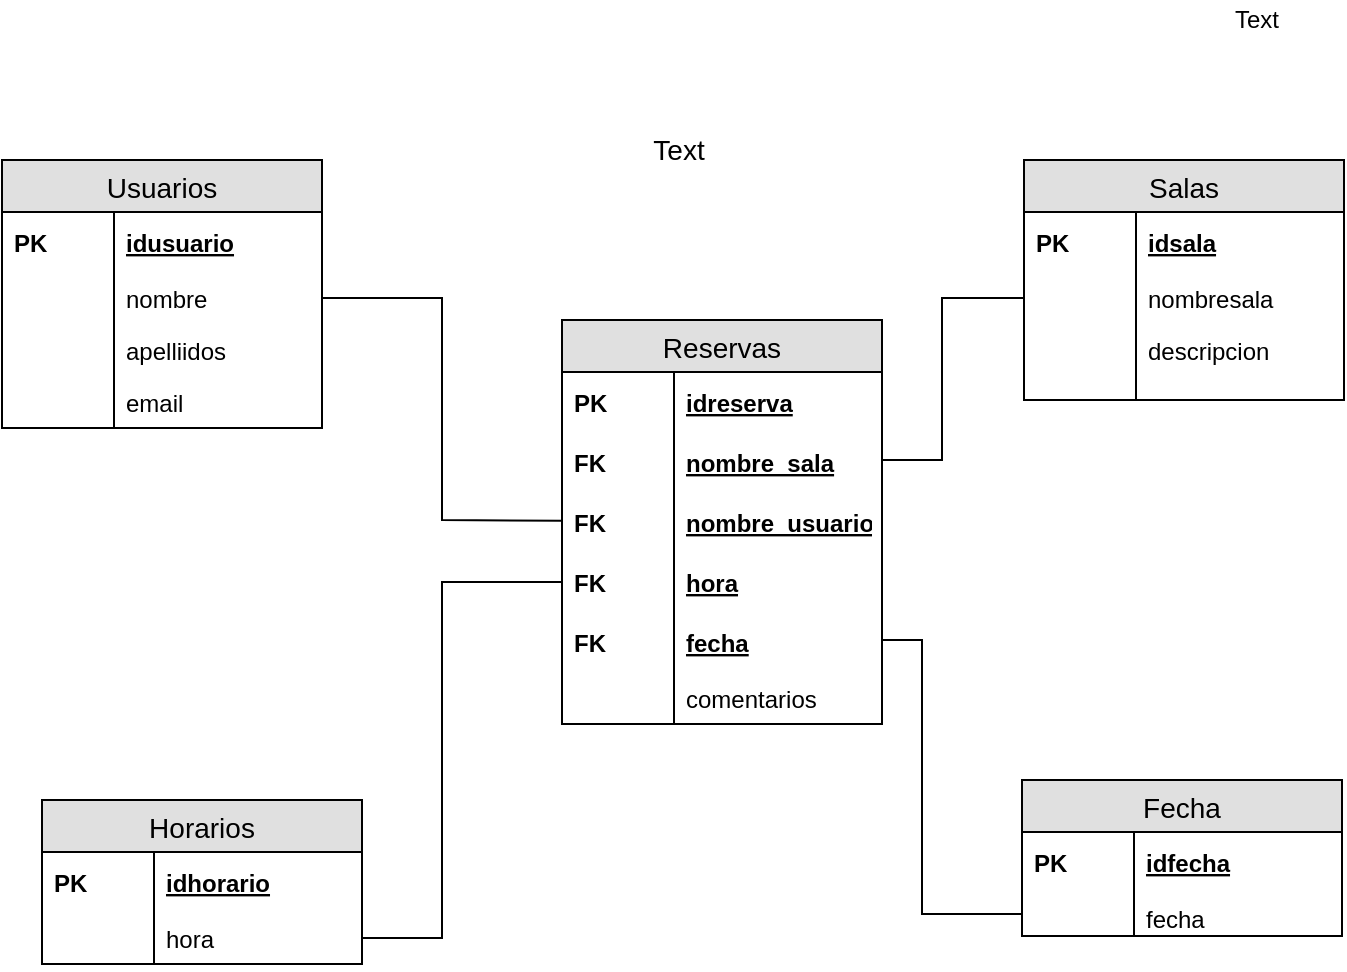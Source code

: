 <mxfile type="device" version="12.7.2"><diagram id="C5RBs43oDa-KdzZeNtuy" name="Page-1"><mxGraphModel grid="1" shadow="0" math="0" pageHeight="1169" pageWidth="827" pageScale="1" page="1" fold="1" arrows="1" connect="1" tooltips="1" guides="1" gridSize="10" dy="509" dx="893"><root><mxCell id="WIyWlLk6GJQsqaUBKTNV-0"/><mxCell id="WIyWlLk6GJQsqaUBKTNV-1" parent="WIyWlLk6GJQsqaUBKTNV-0"/><mxCell id="-u8FaUOL39WwhmXPZy3c-13" value="Text" parent="WIyWlLk6GJQsqaUBKTNV-1" vertex="1" style="text;html=1;align=center;verticalAlign=middle;resizable=0;points=[];autosize=1;"><mxGeometry as="geometry" height="20" width="40" y="40" x="747"/></mxCell><mxCell id="-u8FaUOL39WwhmXPZy3c-35" value="Usuarios" parent="WIyWlLk6GJQsqaUBKTNV-1" vertex="1" style="swimlane;fontStyle=0;childLayout=stackLayout;horizontal=1;startSize=26;fillColor=#e0e0e0;horizontalStack=0;resizeParent=1;resizeParentMax=0;resizeLast=0;collapsible=1;marginBottom=0;swimlaneFillColor=#ffffff;align=center;fontSize=14;"><mxGeometry as="geometry" height="134" width="160" y="120" x="140"/></mxCell><mxCell id="-u8FaUOL39WwhmXPZy3c-36" value="idusuario" parent="-u8FaUOL39WwhmXPZy3c-35" vertex="1" style="shape=partialRectangle;top=0;left=0;right=0;bottom=0;align=left;verticalAlign=middle;fillColor=none;spacingLeft=60;spacingRight=4;overflow=hidden;rotatable=0;points=[[0,0.5],[1,0.5]];portConstraint=eastwest;dropTarget=0;fontStyle=5;fontSize=12;"><mxGeometry as="geometry" height="30" width="160" y="26"/></mxCell><mxCell id="-u8FaUOL39WwhmXPZy3c-37" value="PK" parent="-u8FaUOL39WwhmXPZy3c-36" vertex="1" style="shape=partialRectangle;fontStyle=1;top=0;left=0;bottom=0;fillColor=none;align=left;verticalAlign=middle;spacingLeft=4;spacingRight=4;overflow=hidden;rotatable=0;points=[];portConstraint=eastwest;part=1;fontSize=12;" connectable="0"><mxGeometry as="geometry" height="30" width="56"/></mxCell><mxCell id="-u8FaUOL39WwhmXPZy3c-40" value="nombre&#10;" parent="-u8FaUOL39WwhmXPZy3c-35" vertex="1" style="shape=partialRectangle;top=0;left=0;right=0;bottom=0;align=left;verticalAlign=top;fillColor=none;spacingLeft=60;spacingRight=4;overflow=hidden;rotatable=0;points=[[0,0.5],[1,0.5]];portConstraint=eastwest;dropTarget=0;fontSize=12;"><mxGeometry as="geometry" height="26" width="160" y="56"/></mxCell><mxCell id="-u8FaUOL39WwhmXPZy3c-41" value="" parent="-u8FaUOL39WwhmXPZy3c-40" vertex="1" style="shape=partialRectangle;top=0;left=0;bottom=0;fillColor=none;align=left;verticalAlign=top;spacingLeft=4;spacingRight=4;overflow=hidden;rotatable=0;points=[];portConstraint=eastwest;part=1;fontSize=12;" connectable="0"><mxGeometry as="geometry" height="26" width="56"/></mxCell><mxCell id="-u8FaUOL39WwhmXPZy3c-43" value="apelliidos" parent="-u8FaUOL39WwhmXPZy3c-35" vertex="1" style="shape=partialRectangle;top=0;left=0;right=0;bottom=0;align=left;verticalAlign=top;fillColor=none;spacingLeft=60;spacingRight=4;overflow=hidden;rotatable=0;points=[[0,0.5],[1,0.5]];portConstraint=eastwest;dropTarget=0;fontSize=12;"><mxGeometry as="geometry" height="26" width="160" y="82"/></mxCell><mxCell id="-u8FaUOL39WwhmXPZy3c-44" value="" parent="-u8FaUOL39WwhmXPZy3c-43" vertex="1" style="shape=partialRectangle;fontStyle=1;top=0;left=0;bottom=0;fillColor=none;align=left;verticalAlign=top;spacingLeft=4;spacingRight=4;overflow=hidden;rotatable=0;points=[];portConstraint=eastwest;part=1;fontSize=12;" connectable="0"><mxGeometry as="geometry" height="26" width="56"/></mxCell><mxCell id="-u8FaUOL39WwhmXPZy3c-45" value="email" parent="-u8FaUOL39WwhmXPZy3c-35" vertex="1" style="shape=partialRectangle;top=0;left=0;right=0;bottom=0;align=left;verticalAlign=top;fillColor=none;spacingLeft=60;spacingRight=4;overflow=hidden;rotatable=0;points=[[0,0.5],[1,0.5]];portConstraint=eastwest;dropTarget=0;fontSize=12;"><mxGeometry as="geometry" height="26" width="160" y="108"/></mxCell><mxCell id="-u8FaUOL39WwhmXPZy3c-46" value="" parent="-u8FaUOL39WwhmXPZy3c-45" vertex="1" style="shape=partialRectangle;fontStyle=1;top=0;left=0;bottom=0;fillColor=none;align=left;verticalAlign=top;spacingLeft=4;spacingRight=4;overflow=hidden;rotatable=0;points=[];portConstraint=eastwest;part=1;fontSize=12;" connectable="0"><mxGeometry as="geometry" height="26" width="56"/></mxCell><mxCell id="-u8FaUOL39WwhmXPZy3c-50" value="Salas" parent="WIyWlLk6GJQsqaUBKTNV-1" vertex="1" style="swimlane;fontStyle=0;childLayout=stackLayout;horizontal=1;startSize=26;fillColor=#e0e0e0;horizontalStack=0;resizeParent=1;resizeParentMax=0;resizeLast=0;collapsible=1;marginBottom=0;swimlaneFillColor=#ffffff;align=center;fontSize=14;"><mxGeometry as="geometry" height="120" width="160" y="120" x="651"/></mxCell><mxCell id="-u8FaUOL39WwhmXPZy3c-51" value="idsala" parent="-u8FaUOL39WwhmXPZy3c-50" vertex="1" style="shape=partialRectangle;top=0;left=0;right=0;bottom=0;align=left;verticalAlign=middle;fillColor=none;spacingLeft=60;spacingRight=4;overflow=hidden;rotatable=0;points=[[0,0.5],[1,0.5]];portConstraint=eastwest;dropTarget=0;fontStyle=5;fontSize=12;"><mxGeometry as="geometry" height="30" width="160" y="26"/></mxCell><mxCell id="-u8FaUOL39WwhmXPZy3c-52" value="PK" parent="-u8FaUOL39WwhmXPZy3c-51" vertex="1" style="shape=partialRectangle;fontStyle=1;top=0;left=0;bottom=0;fillColor=none;align=left;verticalAlign=middle;spacingLeft=4;spacingRight=4;overflow=hidden;rotatable=0;points=[];portConstraint=eastwest;part=1;fontSize=12;" connectable="0"><mxGeometry as="geometry" height="30" width="56"/></mxCell><mxCell id="-u8FaUOL39WwhmXPZy3c-55" value="nombresala" parent="-u8FaUOL39WwhmXPZy3c-50" vertex="1" style="shape=partialRectangle;top=0;left=0;right=0;bottom=0;align=left;verticalAlign=top;fillColor=none;spacingLeft=60;spacingRight=4;overflow=hidden;rotatable=0;points=[[0,0.5],[1,0.5]];portConstraint=eastwest;dropTarget=0;fontSize=12;"><mxGeometry as="geometry" height="26" width="160" y="56"/></mxCell><mxCell id="-u8FaUOL39WwhmXPZy3c-56" value="" parent="-u8FaUOL39WwhmXPZy3c-55" vertex="1" style="shape=partialRectangle;top=0;left=0;bottom=0;fillColor=none;align=left;verticalAlign=top;spacingLeft=4;spacingRight=4;overflow=hidden;rotatable=0;points=[];portConstraint=eastwest;part=1;fontSize=12;" connectable="0"><mxGeometry as="geometry" height="26" width="56"/></mxCell><mxCell id="-u8FaUOL39WwhmXPZy3c-58" value="descripcion" parent="-u8FaUOL39WwhmXPZy3c-50" vertex="1" style="shape=partialRectangle;top=0;left=0;right=0;bottom=0;align=left;verticalAlign=top;fillColor=none;spacingLeft=60;spacingRight=4;overflow=hidden;rotatable=0;points=[[0,0.5],[1,0.5]];portConstraint=eastwest;dropTarget=0;fontSize=12;"><mxGeometry as="geometry" height="38" width="160" y="82"/></mxCell><mxCell id="-u8FaUOL39WwhmXPZy3c-59" value="" parent="-u8FaUOL39WwhmXPZy3c-58" vertex="1" style="shape=partialRectangle;fontStyle=1;top=0;left=0;bottom=0;fillColor=none;align=left;verticalAlign=top;spacingLeft=4;spacingRight=4;overflow=hidden;rotatable=0;points=[];portConstraint=eastwest;part=1;fontSize=12;" connectable="0"><mxGeometry as="geometry" height="38" width="56"/></mxCell><mxCell id="-u8FaUOL39WwhmXPZy3c-60" value="Reservas" parent="WIyWlLk6GJQsqaUBKTNV-1" vertex="1" style="swimlane;fontStyle=0;childLayout=stackLayout;horizontal=1;startSize=26;fillColor=#e0e0e0;horizontalStack=0;resizeParent=1;resizeParentMax=0;resizeLast=0;collapsible=1;marginBottom=0;swimlaneFillColor=#ffffff;align=center;fontSize=14;rounded=0;"><mxGeometry as="geometry" height="202" width="160" y="200" x="420"/></mxCell><mxCell id="-u8FaUOL39WwhmXPZy3c-61" value="idreserva" parent="-u8FaUOL39WwhmXPZy3c-60" vertex="1" style="shape=partialRectangle;top=0;left=0;right=0;bottom=0;align=left;verticalAlign=middle;fillColor=none;spacingLeft=60;spacingRight=4;overflow=hidden;rotatable=0;points=[[0,0.5],[1,0.5]];portConstraint=eastwest;dropTarget=0;fontStyle=5;fontSize=12;"><mxGeometry as="geometry" height="30" width="160" y="26"/></mxCell><mxCell id="-u8FaUOL39WwhmXPZy3c-62" value="PK" parent="-u8FaUOL39WwhmXPZy3c-61" vertex="1" style="shape=partialRectangle;fontStyle=1;top=0;left=0;bottom=0;fillColor=none;align=left;verticalAlign=middle;spacingLeft=4;spacingRight=4;overflow=hidden;rotatable=0;points=[];portConstraint=eastwest;part=1;fontSize=12;" connectable="0"><mxGeometry as="geometry" height="30" width="56"/></mxCell><mxCell id="-u8FaUOL39WwhmXPZy3c-63" value="nombre_sala" parent="-u8FaUOL39WwhmXPZy3c-60" vertex="1" style="shape=partialRectangle;top=0;left=0;right=0;bottom=1;align=left;verticalAlign=middle;fillColor=none;spacingLeft=60;spacingRight=4;overflow=hidden;rotatable=0;points=[[0,0.5],[1,0.5]];portConstraint=eastwest;dropTarget=0;fontStyle=5;fontSize=12;strokeColor=none;"><mxGeometry as="geometry" height="30" width="160" y="56"/></mxCell><mxCell id="-u8FaUOL39WwhmXPZy3c-64" value="FK" parent="-u8FaUOL39WwhmXPZy3c-63" vertex="1" style="shape=partialRectangle;fontStyle=1;top=0;left=0;bottom=0;fillColor=none;align=left;verticalAlign=middle;spacingLeft=4;spacingRight=4;overflow=hidden;rotatable=0;points=[];portConstraint=eastwest;part=1;fontSize=12;" connectable="0"><mxGeometry as="geometry" height="30" width="56"/></mxCell><mxCell id="-u8FaUOL39WwhmXPZy3c-91" value="nombre_usuario" parent="-u8FaUOL39WwhmXPZy3c-60" vertex="1" style="shape=partialRectangle;top=0;left=0;right=0;bottom=1;align=left;verticalAlign=middle;fillColor=none;spacingLeft=60;spacingRight=4;overflow=hidden;rotatable=0;points=[[0,0.5],[1,0.5]];portConstraint=eastwest;dropTarget=0;fontStyle=5;fontSize=12;strokeColor=none;"><mxGeometry as="geometry" height="30" width="160" y="86"/></mxCell><mxCell id="-u8FaUOL39WwhmXPZy3c-92" value="FK" parent="-u8FaUOL39WwhmXPZy3c-91" vertex="1" style="shape=partialRectangle;fontStyle=1;top=0;left=0;bottom=0;fillColor=none;align=left;verticalAlign=middle;spacingLeft=4;spacingRight=4;overflow=hidden;rotatable=0;points=[];portConstraint=eastwest;part=1;fontSize=12;" connectable="0"><mxGeometry as="geometry" height="30" width="56"/></mxCell><mxCell id="-u8FaUOL39WwhmXPZy3c-93" value="hora" parent="-u8FaUOL39WwhmXPZy3c-60" vertex="1" style="shape=partialRectangle;top=0;left=0;right=0;bottom=1;align=left;verticalAlign=middle;fillColor=none;spacingLeft=60;spacingRight=4;overflow=hidden;rotatable=0;points=[[0,0.5],[1,0.5]];portConstraint=eastwest;dropTarget=0;fontStyle=5;fontSize=12;strokeColor=none;"><mxGeometry as="geometry" height="30" width="160" y="116"/></mxCell><mxCell id="-u8FaUOL39WwhmXPZy3c-94" value="FK" parent="-u8FaUOL39WwhmXPZy3c-93" vertex="1" style="shape=partialRectangle;fontStyle=1;top=0;left=0;bottom=0;fillColor=none;align=left;verticalAlign=middle;spacingLeft=4;spacingRight=4;overflow=hidden;rotatable=0;points=[];portConstraint=eastwest;part=1;fontSize=12;" connectable="0"><mxGeometry as="geometry" height="30" width="56"/></mxCell><mxCell id="-u8FaUOL39WwhmXPZy3c-97" value="fecha" parent="-u8FaUOL39WwhmXPZy3c-60" vertex="1" style="shape=partialRectangle;top=0;left=0;right=0;bottom=1;align=left;verticalAlign=middle;fillColor=none;spacingLeft=60;spacingRight=4;overflow=hidden;rotatable=0;points=[[0,0.5],[1,0.5]];portConstraint=eastwest;dropTarget=0;fontStyle=5;fontSize=12;strokeColor=none;"><mxGeometry as="geometry" height="30" width="160" y="146"/></mxCell><mxCell id="-u8FaUOL39WwhmXPZy3c-98" value="FK" parent="-u8FaUOL39WwhmXPZy3c-97" vertex="1" style="shape=partialRectangle;fontStyle=1;top=0;left=0;bottom=0;fillColor=none;align=left;verticalAlign=middle;spacingLeft=4;spacingRight=4;overflow=hidden;rotatable=0;points=[];portConstraint=eastwest;part=1;fontSize=12;" connectable="0"><mxGeometry as="geometry" height="30" width="56"/></mxCell><mxCell id="-u8FaUOL39WwhmXPZy3c-117" value="comentarios" parent="-u8FaUOL39WwhmXPZy3c-60" vertex="1" style="shape=partialRectangle;top=0;left=0;right=0;bottom=0;align=left;verticalAlign=top;fillColor=none;spacingLeft=60;spacingRight=4;overflow=hidden;rotatable=0;points=[[0,0.5],[1,0.5]];portConstraint=eastwest;dropTarget=0;fontSize=12;rounded=0;strokeColor=#000000;"><mxGeometry as="geometry" height="26" width="160" y="176"/></mxCell><mxCell id="-u8FaUOL39WwhmXPZy3c-118" value="" parent="-u8FaUOL39WwhmXPZy3c-117" vertex="1" style="shape=partialRectangle;fontStyle=1;top=0;left=0;bottom=0;fillColor=none;align=left;verticalAlign=top;spacingLeft=4;spacingRight=4;overflow=hidden;rotatable=0;points=[];portConstraint=eastwest;part=1;fontSize=12;" connectable="0"><mxGeometry as="geometry" height="26" width="56"/></mxCell><mxCell id="-u8FaUOL39WwhmXPZy3c-99" value="" parent="WIyWlLk6GJQsqaUBKTNV-1" style="endArrow=none;html=1;rounded=0;exitX=1;exitY=0.5;exitDx=0;exitDy=0;" edge="1" target="-u8FaUOL39WwhmXPZy3c-91" source="-u8FaUOL39WwhmXPZy3c-40"><mxGeometry as="geometry" relative="1"><mxPoint as="sourcePoint" y="160" x="300"/><mxPoint as="targetPoint" y="308" x="390"/><Array as="points"><mxPoint y="189" x="360"/><mxPoint y="300" x="360"/></Array></mxGeometry></mxCell><mxCell id="-u8FaUOL39WwhmXPZy3c-119" value="" parent="WIyWlLk6GJQsqaUBKTNV-1" style="endArrow=none;html=1;rounded=0;entryX=0;entryY=0.5;entryDx=0;entryDy=0;" edge="1" target="-u8FaUOL39WwhmXPZy3c-55"><mxGeometry as="geometry" relative="1"><mxPoint as="sourcePoint" y="270" x="580"/><mxPoint as="targetPoint" y="270" x="730"/><Array as="points"><mxPoint y="270" x="610"/><mxPoint y="189" x="610"/></Array></mxGeometry></mxCell><mxCell id="-u8FaUOL39WwhmXPZy3c-120" value="Fecha" parent="WIyWlLk6GJQsqaUBKTNV-1" vertex="1" style="swimlane;fontStyle=0;childLayout=stackLayout;horizontal=1;startSize=26;fillColor=#e0e0e0;horizontalStack=0;resizeParent=1;resizeParentMax=0;resizeLast=0;collapsible=1;marginBottom=0;swimlaneFillColor=#ffffff;align=center;fontSize=14;"><mxGeometry as="geometry" height="78" width="160" y="430" x="650"/></mxCell><mxCell id="-u8FaUOL39WwhmXPZy3c-121" value="idfecha" parent="-u8FaUOL39WwhmXPZy3c-120" vertex="1" style="shape=partialRectangle;top=0;left=0;right=0;bottom=0;align=left;verticalAlign=middle;fillColor=none;spacingLeft=60;spacingRight=4;overflow=hidden;rotatable=0;points=[[0,0.5],[1,0.5]];portConstraint=eastwest;dropTarget=0;fontStyle=5;fontSize=12;"><mxGeometry as="geometry" height="30" width="160" y="26"/></mxCell><mxCell id="-u8FaUOL39WwhmXPZy3c-122" value="PK" parent="-u8FaUOL39WwhmXPZy3c-121" vertex="1" style="shape=partialRectangle;fontStyle=1;top=0;left=0;bottom=0;fillColor=none;align=left;verticalAlign=middle;spacingLeft=4;spacingRight=4;overflow=hidden;rotatable=0;points=[];portConstraint=eastwest;part=1;fontSize=12;" connectable="0"><mxGeometry as="geometry" height="30" width="56"/></mxCell><mxCell id="-u8FaUOL39WwhmXPZy3c-125" value="fecha&#10;" parent="-u8FaUOL39WwhmXPZy3c-120" vertex="1" style="shape=partialRectangle;top=0;left=0;right=0;bottom=0;align=left;verticalAlign=top;fillColor=none;spacingLeft=60;spacingRight=4;overflow=hidden;rotatable=0;points=[[0,0.5],[1,0.5]];portConstraint=eastwest;dropTarget=0;fontSize=12;"><mxGeometry as="geometry" height="22" width="160" y="56"/></mxCell><mxCell id="-u8FaUOL39WwhmXPZy3c-126" value="" parent="-u8FaUOL39WwhmXPZy3c-125" vertex="1" style="shape=partialRectangle;top=0;left=0;bottom=0;fillColor=none;align=left;verticalAlign=top;spacingLeft=4;spacingRight=4;overflow=hidden;rotatable=0;points=[];portConstraint=eastwest;part=1;fontSize=12;" connectable="0"><mxGeometry as="geometry" height="22" width="56"/></mxCell><mxCell id="-u8FaUOL39WwhmXPZy3c-127" value="" parent="WIyWlLk6GJQsqaUBKTNV-1" style="endArrow=none;html=1;rounded=0;fontSize=14;entryX=0;entryY=0.5;entryDx=0;entryDy=0;" edge="1" target="-u8FaUOL39WwhmXPZy3c-125"><mxGeometry as="geometry" relative="1"><mxPoint as="sourcePoint" y="360" x="580"/><mxPoint as="targetPoint" y="460" x="640"/><Array as="points"><mxPoint y="360" x="600"/><mxPoint y="497" x="600"/></Array></mxGeometry></mxCell><mxCell id="-u8FaUOL39WwhmXPZy3c-128" value="Horarios" parent="WIyWlLk6GJQsqaUBKTNV-1" vertex="1" style="swimlane;fontStyle=0;childLayout=stackLayout;horizontal=1;startSize=26;fillColor=#e0e0e0;horizontalStack=0;resizeParent=1;resizeParentMax=0;resizeLast=0;collapsible=1;marginBottom=0;swimlaneFillColor=#ffffff;align=center;fontSize=14;"><mxGeometry as="geometry" height="82" width="160" y="440" x="160"/></mxCell><mxCell id="-u8FaUOL39WwhmXPZy3c-129" value="idhorario" parent="-u8FaUOL39WwhmXPZy3c-128" vertex="1" style="shape=partialRectangle;top=0;left=0;right=0;bottom=0;align=left;verticalAlign=middle;fillColor=none;spacingLeft=60;spacingRight=4;overflow=hidden;rotatable=0;points=[[0,0.5],[1,0.5]];portConstraint=eastwest;dropTarget=0;fontStyle=5;fontSize=12;"><mxGeometry as="geometry" height="30" width="160" y="26"/></mxCell><mxCell id="-u8FaUOL39WwhmXPZy3c-130" value="PK" parent="-u8FaUOL39WwhmXPZy3c-129" vertex="1" style="shape=partialRectangle;fontStyle=1;top=0;left=0;bottom=0;fillColor=none;align=left;verticalAlign=middle;spacingLeft=4;spacingRight=4;overflow=hidden;rotatable=0;points=[];portConstraint=eastwest;part=1;fontSize=12;" connectable="0"><mxGeometry as="geometry" height="30" width="56"/></mxCell><mxCell id="-u8FaUOL39WwhmXPZy3c-133" value="hora" parent="-u8FaUOL39WwhmXPZy3c-128" vertex="1" style="shape=partialRectangle;top=0;left=0;right=0;bottom=0;align=left;verticalAlign=top;fillColor=none;spacingLeft=60;spacingRight=4;overflow=hidden;rotatable=0;points=[[0,0.5],[1,0.5]];portConstraint=eastwest;dropTarget=0;fontSize=12;"><mxGeometry as="geometry" height="26" width="160" y="56"/></mxCell><mxCell id="-u8FaUOL39WwhmXPZy3c-134" value="" parent="-u8FaUOL39WwhmXPZy3c-133" vertex="1" style="shape=partialRectangle;top=0;left=0;bottom=0;fillColor=none;align=left;verticalAlign=top;spacingLeft=4;spacingRight=4;overflow=hidden;rotatable=0;points=[];portConstraint=eastwest;part=1;fontSize=12;" connectable="0"><mxGeometry as="geometry" height="26" width="56"/></mxCell><mxCell id="-u8FaUOL39WwhmXPZy3c-136" value="" parent="WIyWlLk6GJQsqaUBKTNV-1" style="endArrow=none;html=1;rounded=0;fontSize=14;entryX=0;entryY=0.5;entryDx=0;entryDy=0;exitX=1;exitY=0.5;exitDx=0;exitDy=0;" edge="1" target="-u8FaUOL39WwhmXPZy3c-93" source="-u8FaUOL39WwhmXPZy3c-133"><mxGeometry as="geometry" relative="1"><mxPoint as="sourcePoint" y="480.5" x="320"/><mxPoint as="targetPoint" y="480.5" x="480"/><Array as="points"><mxPoint y="509" x="360"/><mxPoint y="331" x="360"/></Array></mxGeometry></mxCell><mxCell id="-u8FaUOL39WwhmXPZy3c-137" value="Text" parent="WIyWlLk6GJQsqaUBKTNV-1" vertex="1" style="text;html=1;align=center;verticalAlign=middle;resizable=0;points=[];autosize=1;fontSize=14;"><mxGeometry as="geometry" height="20" width="40" y="105" x="458"/></mxCell></root></mxGraphModel></diagram></mxfile>